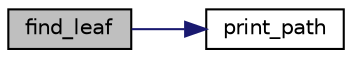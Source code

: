 digraph "find_leaf"
{
  edge [fontname="Helvetica",fontsize="10",labelfontname="Helvetica",labelfontsize="10"];
  node [fontname="Helvetica",fontsize="10",shape=record];
  rankdir="LR";
  Node0 [label="find_leaf",height=0.2,width=0.4,color="black", fillcolor="grey75", style="filled", fontcolor="black"];
  Node0 -> Node1 [color="midnightblue",fontsize="10",style="solid",fontname="Helvetica"];
  Node1 [label="print_path",height=0.2,width=0.4,color="black", fillcolor="white", style="filled",URL="$problem1_8c_09_09.html#a37b30a6e2cfe03619a095d90082f95f9",tooltip="Print the path from the given node to the leaf node. "];
}
